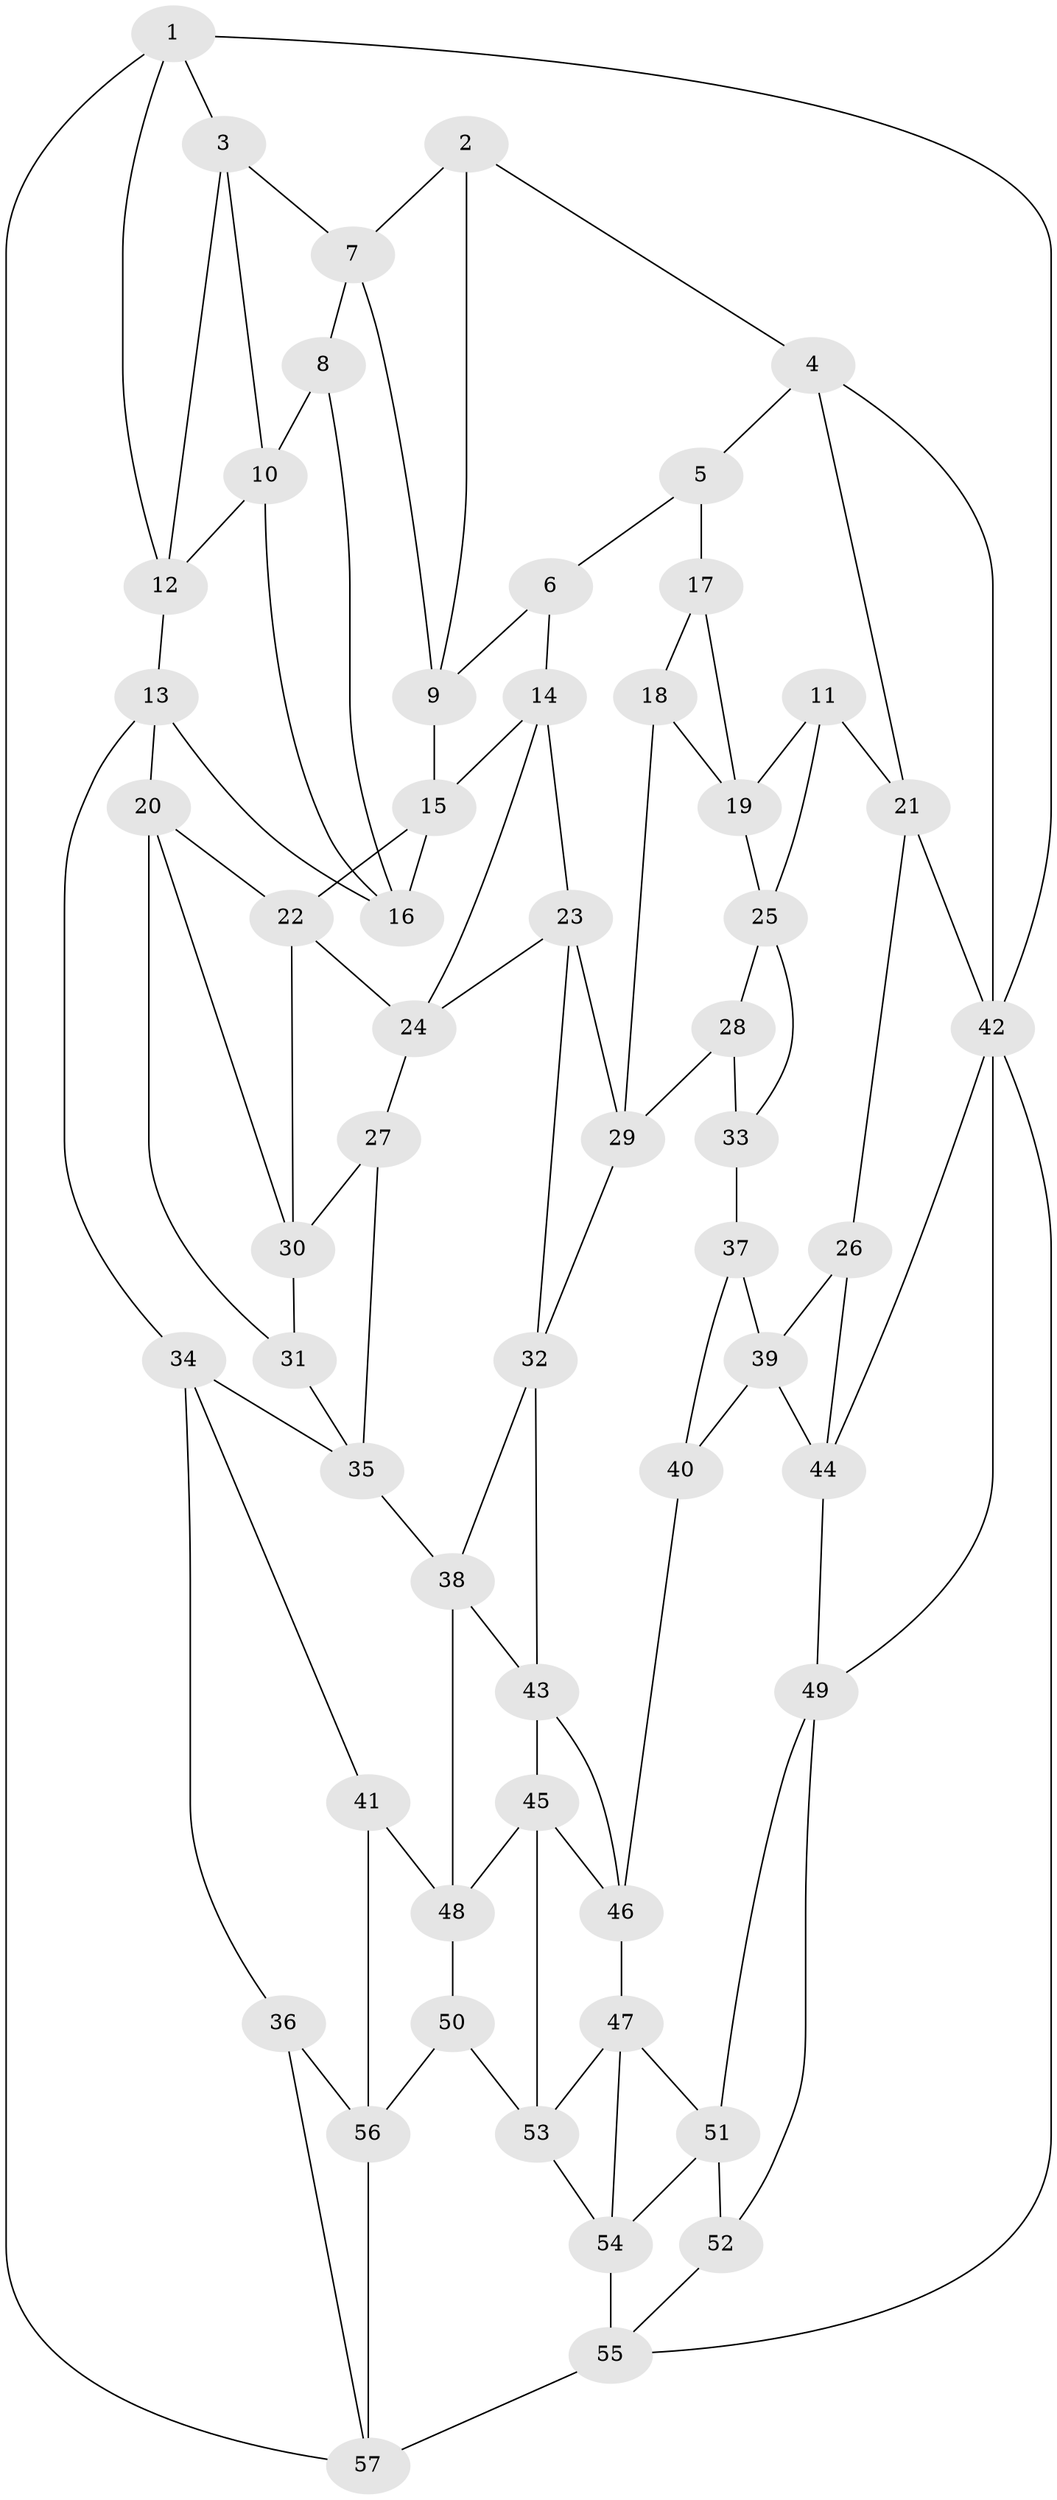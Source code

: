 // original degree distribution, {3: 0.017699115044247787, 4: 0.22123893805309736, 6: 0.19469026548672566, 5: 0.5663716814159292}
// Generated by graph-tools (version 1.1) at 2025/03/03/09/25 03:03:24]
// undirected, 57 vertices, 106 edges
graph export_dot {
graph [start="1"]
  node [color=gray90,style=filled];
  1;
  2;
  3;
  4;
  5;
  6;
  7;
  8;
  9;
  10;
  11;
  12;
  13;
  14;
  15;
  16;
  17;
  18;
  19;
  20;
  21;
  22;
  23;
  24;
  25;
  26;
  27;
  28;
  29;
  30;
  31;
  32;
  33;
  34;
  35;
  36;
  37;
  38;
  39;
  40;
  41;
  42;
  43;
  44;
  45;
  46;
  47;
  48;
  49;
  50;
  51;
  52;
  53;
  54;
  55;
  56;
  57;
  1 -- 3 [weight=1.0];
  1 -- 12 [weight=1.0];
  1 -- 42 [weight=1.0];
  1 -- 57 [weight=1.0];
  2 -- 4 [weight=1.0];
  2 -- 7 [weight=1.0];
  2 -- 9 [weight=1.0];
  3 -- 7 [weight=1.0];
  3 -- 10 [weight=1.0];
  3 -- 12 [weight=1.0];
  4 -- 5 [weight=1.0];
  4 -- 21 [weight=1.0];
  4 -- 42 [weight=1.0];
  5 -- 6 [weight=1.0];
  5 -- 17 [weight=2.0];
  6 -- 9 [weight=1.0];
  6 -- 14 [weight=1.0];
  7 -- 8 [weight=1.0];
  7 -- 9 [weight=1.0];
  8 -- 10 [weight=1.0];
  8 -- 16 [weight=1.0];
  9 -- 15 [weight=1.0];
  10 -- 12 [weight=1.0];
  10 -- 16 [weight=1.0];
  11 -- 19 [weight=1.0];
  11 -- 21 [weight=1.0];
  11 -- 25 [weight=1.0];
  12 -- 13 [weight=1.0];
  13 -- 16 [weight=1.0];
  13 -- 20 [weight=1.0];
  13 -- 34 [weight=1.0];
  14 -- 15 [weight=1.0];
  14 -- 23 [weight=1.0];
  14 -- 24 [weight=1.0];
  15 -- 16 [weight=1.0];
  15 -- 22 [weight=1.0];
  17 -- 18 [weight=1.0];
  17 -- 19 [weight=1.0];
  18 -- 19 [weight=1.0];
  18 -- 29 [weight=1.0];
  19 -- 25 [weight=1.0];
  20 -- 22 [weight=1.0];
  20 -- 30 [weight=1.0];
  20 -- 31 [weight=1.0];
  21 -- 26 [weight=1.0];
  21 -- 42 [weight=1.0];
  22 -- 24 [weight=1.0];
  22 -- 30 [weight=1.0];
  23 -- 24 [weight=1.0];
  23 -- 29 [weight=1.0];
  23 -- 32 [weight=1.0];
  24 -- 27 [weight=1.0];
  25 -- 28 [weight=1.0];
  25 -- 33 [weight=1.0];
  26 -- 39 [weight=1.0];
  26 -- 44 [weight=1.0];
  27 -- 30 [weight=1.0];
  27 -- 35 [weight=1.0];
  28 -- 29 [weight=1.0];
  28 -- 33 [weight=1.0];
  29 -- 32 [weight=1.0];
  30 -- 31 [weight=1.0];
  31 -- 35 [weight=1.0];
  32 -- 38 [weight=1.0];
  32 -- 43 [weight=1.0];
  33 -- 37 [weight=2.0];
  34 -- 35 [weight=1.0];
  34 -- 36 [weight=1.0];
  34 -- 41 [weight=1.0];
  35 -- 38 [weight=1.0];
  36 -- 56 [weight=1.0];
  36 -- 57 [weight=1.0];
  37 -- 39 [weight=1.0];
  37 -- 40 [weight=1.0];
  38 -- 43 [weight=1.0];
  38 -- 48 [weight=1.0];
  39 -- 40 [weight=1.0];
  39 -- 44 [weight=1.0];
  40 -- 46 [weight=1.0];
  41 -- 48 [weight=1.0];
  41 -- 56 [weight=1.0];
  42 -- 44 [weight=1.0];
  42 -- 49 [weight=1.0];
  42 -- 55 [weight=1.0];
  43 -- 45 [weight=1.0];
  43 -- 46 [weight=1.0];
  44 -- 49 [weight=1.0];
  45 -- 46 [weight=1.0];
  45 -- 48 [weight=1.0];
  45 -- 53 [weight=1.0];
  46 -- 47 [weight=1.0];
  47 -- 51 [weight=1.0];
  47 -- 53 [weight=1.0];
  47 -- 54 [weight=1.0];
  48 -- 50 [weight=1.0];
  49 -- 51 [weight=1.0];
  49 -- 52 [weight=1.0];
  50 -- 53 [weight=1.0];
  50 -- 56 [weight=1.0];
  51 -- 52 [weight=1.0];
  51 -- 54 [weight=1.0];
  52 -- 55 [weight=1.0];
  53 -- 54 [weight=1.0];
  54 -- 55 [weight=1.0];
  55 -- 57 [weight=2.0];
  56 -- 57 [weight=1.0];
}
